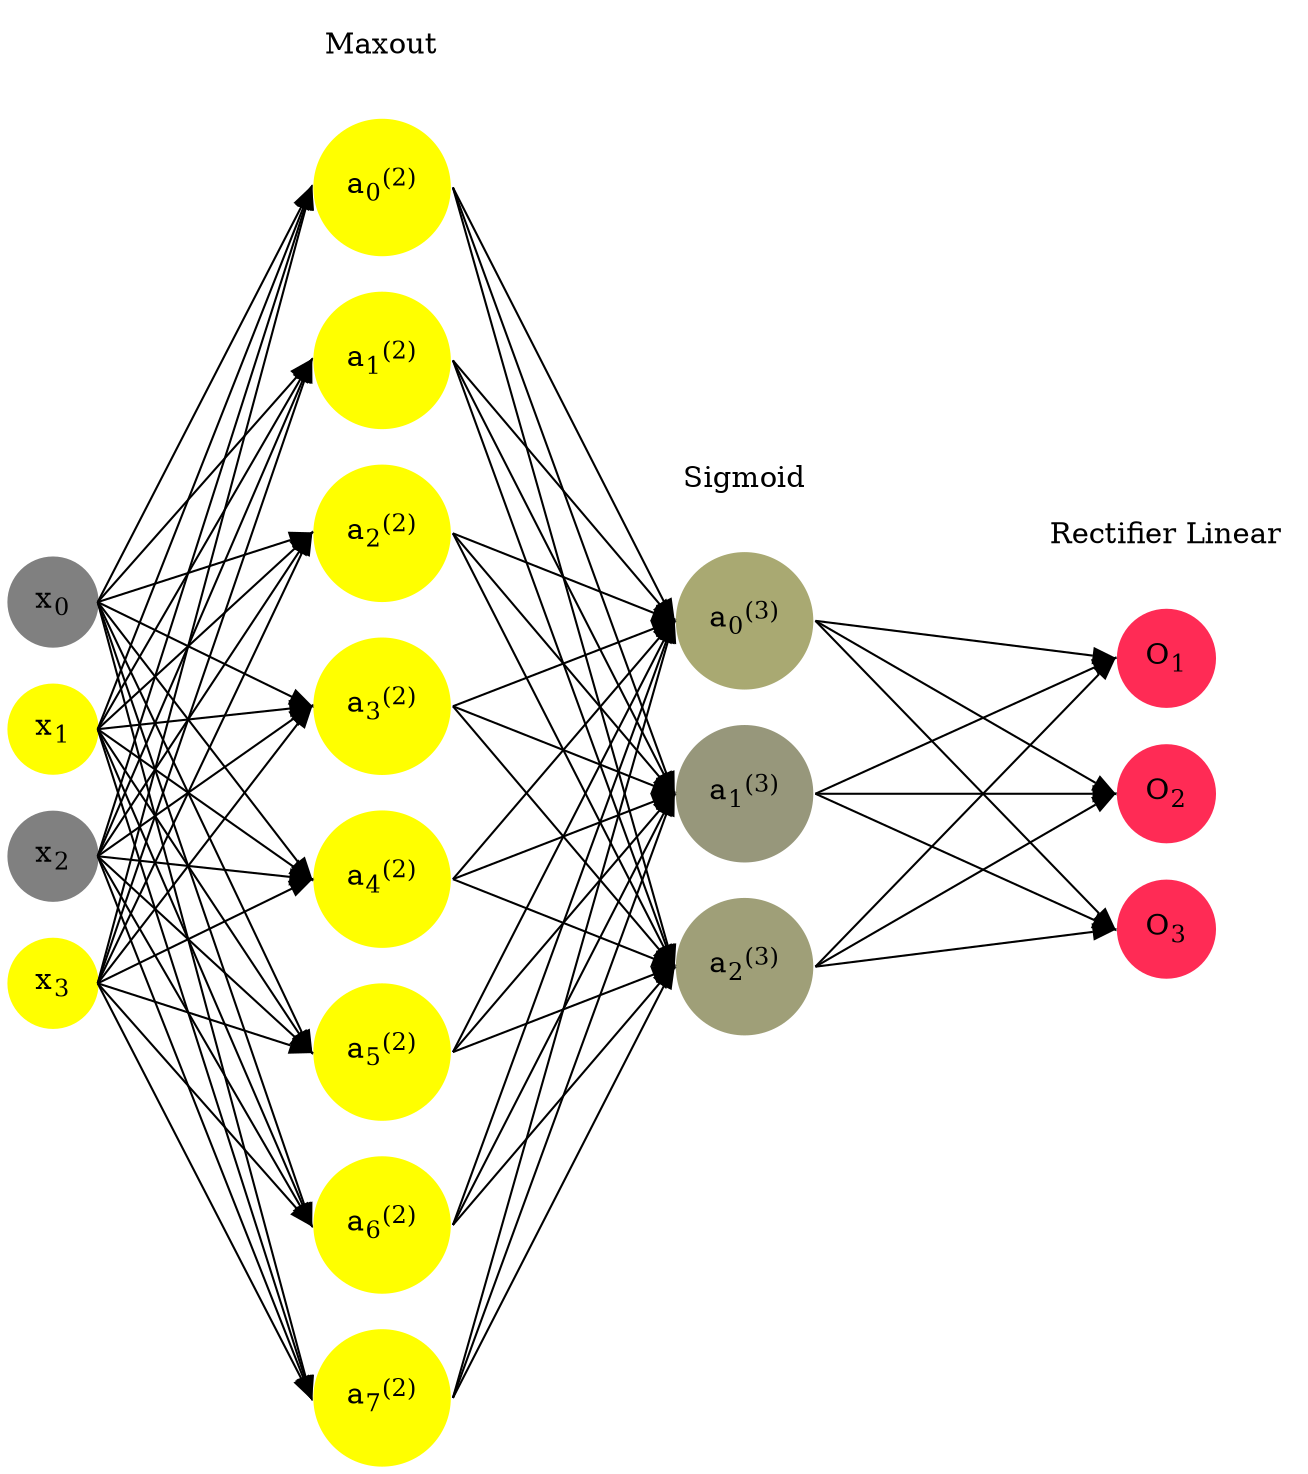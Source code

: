 digraph G {
	rankdir = LR;
	splines=false;
	edge[style=invis];
	ranksep= 1.4;
	{
	node [shape=circle, color="0.1667, 0.0, 0.5", style=filled, fillcolor="0.1667, 0.0, 0.5"];
	x0 [label=<x<sub>0</sub>>];
	}
	{
	node [shape=circle, color="0.1667, 1.0, 1.0", style=filled, fillcolor="0.1667, 1.0, 1.0"];
	x1 [label=<x<sub>1</sub>>];
	}
	{
	node [shape=circle, color="0.1667, 0.0, 0.5", style=filled, fillcolor="0.1667, 0.0, 0.5"];
	x2 [label=<x<sub>2</sub>>];
	}
	{
	node [shape=circle, color="0.1667, 1.0, 1.0", style=filled, fillcolor="0.1667, 1.0, 1.0"];
	x3 [label=<x<sub>3</sub>>];
	}
	{
	node [shape=circle, color="0.1667, 2.072321, 1.536161", style=filled, fillcolor="0.1667, 2.072321, 1.536161"];
	a02 [label=<a<sub>0</sub><sup>(2)</sup>>];
	}
	{
	node [shape=circle, color="0.1667, 2.072321, 1.536161", style=filled, fillcolor="0.1667, 2.072321, 1.536161"];
	a12 [label=<a<sub>1</sub><sup>(2)</sup>>];
	}
	{
	node [shape=circle, color="0.1667, 2.072321, 1.536161", style=filled, fillcolor="0.1667, 2.072321, 1.536161"];
	a22 [label=<a<sub>2</sub><sup>(2)</sup>>];
	}
	{
	node [shape=circle, color="0.1667, 2.072321, 1.536161", style=filled, fillcolor="0.1667, 2.072321, 1.536161"];
	a32 [label=<a<sub>3</sub><sup>(2)</sup>>];
	}
	{
	node [shape=circle, color="0.1667, 2.072321, 1.536161", style=filled, fillcolor="0.1667, 2.072321, 1.536161"];
	a42 [label=<a<sub>4</sub><sup>(2)</sup>>];
	}
	{
	node [shape=circle, color="0.1667, 2.072321, 1.536161", style=filled, fillcolor="0.1667, 2.072321, 1.536161"];
	a52 [label=<a<sub>5</sub><sup>(2)</sup>>];
	}
	{
	node [shape=circle, color="0.1667, 2.072321, 1.536161", style=filled, fillcolor="0.1667, 2.072321, 1.536161"];
	a62 [label=<a<sub>6</sub><sup>(2)</sup>>];
	}
	{
	node [shape=circle, color="0.1667, 2.072321, 1.536161", style=filled, fillcolor="0.1667, 2.072321, 1.536161"];
	a72 [label=<a<sub>7</sub><sup>(2)</sup>>];
	}
	{
	node [shape=circle, color="0.1667, 0.324222, 0.662111", style=filled, fillcolor="0.1667, 0.324222, 0.662111"];
	a03 [label=<a<sub>0</sub><sup>(3)</sup>>];
	}
	{
	node [shape=circle, color="0.1667, 0.181458, 0.590729", style=filled, fillcolor="0.1667, 0.181458, 0.590729"];
	a13 [label=<a<sub>1</sub><sup>(3)</sup>>];
	}
	{
	node [shape=circle, color="0.1667, 0.249448, 0.624724", style=filled, fillcolor="0.1667, 0.249448, 0.624724"];
	a23 [label=<a<sub>2</sub><sup>(3)</sup>>];
	}
	{
	node [shape=circle, color="0.9667, 0.83, 1.0", style=filled, fillcolor="0.9667, 0.83, 1.0"];
	O1 [label=<O<sub>1</sub>>];
	}
	{
	node [shape=circle, color="0.9667, 0.83, 1.0", style=filled, fillcolor="0.9667, 0.83, 1.0"];
	O2 [label=<O<sub>2</sub>>];
	}
	{
	node [shape=circle, color="0.9667, 0.83, 1.0", style=filled, fillcolor="0.9667, 0.83, 1.0"];
	O3 [label=<O<sub>3</sub>>];
	}
	{
	rank=same;
	x0->x1->x2->x3;
	}
	{
	rank=same;
	a02->a12->a22->a32->a42->a52->a62->a72;
	}
	{
	rank=same;
	a03->a13->a23;
	}
	{
	rank=same;
	O1->O2->O3;
	}
	l1 [shape=plaintext,label="Maxout"];
	l1->a02;
	{rank=same; l1;a02};
	l2 [shape=plaintext,label="Sigmoid"];
	l2->a03;
	{rank=same; l2;a03};
	l3 [shape=plaintext,label="Rectifier Linear"];
	l3->O1;
	{rank=same; l3;O1};
edge[style=solid, tailport=e, headport=w];
	{x0;x1;x2;x3} -> {a02;a12;a22;a32;a42;a52;a62;a72};
	{a02;a12;a22;a32;a42;a52;a62;a72} -> {a03;a13;a23};
	{a03;a13;a23} -> {O1,O2,O3};
}